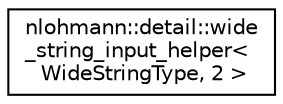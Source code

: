 digraph "Graphical Class Hierarchy"
{
  edge [fontname="Helvetica",fontsize="10",labelfontname="Helvetica",labelfontsize="10"];
  node [fontname="Helvetica",fontsize="10",shape=record];
  rankdir="LR";
  Node0 [label="nlohmann::detail::wide\l_string_input_helper\<\l WideStringType, 2 \>",height=0.2,width=0.4,color="black", fillcolor="white", style="filled",URL="$structnlohmann_1_1detail_1_1wide__string__input__helper_3_01WideStringType_00_012_01_4.html"];
}
